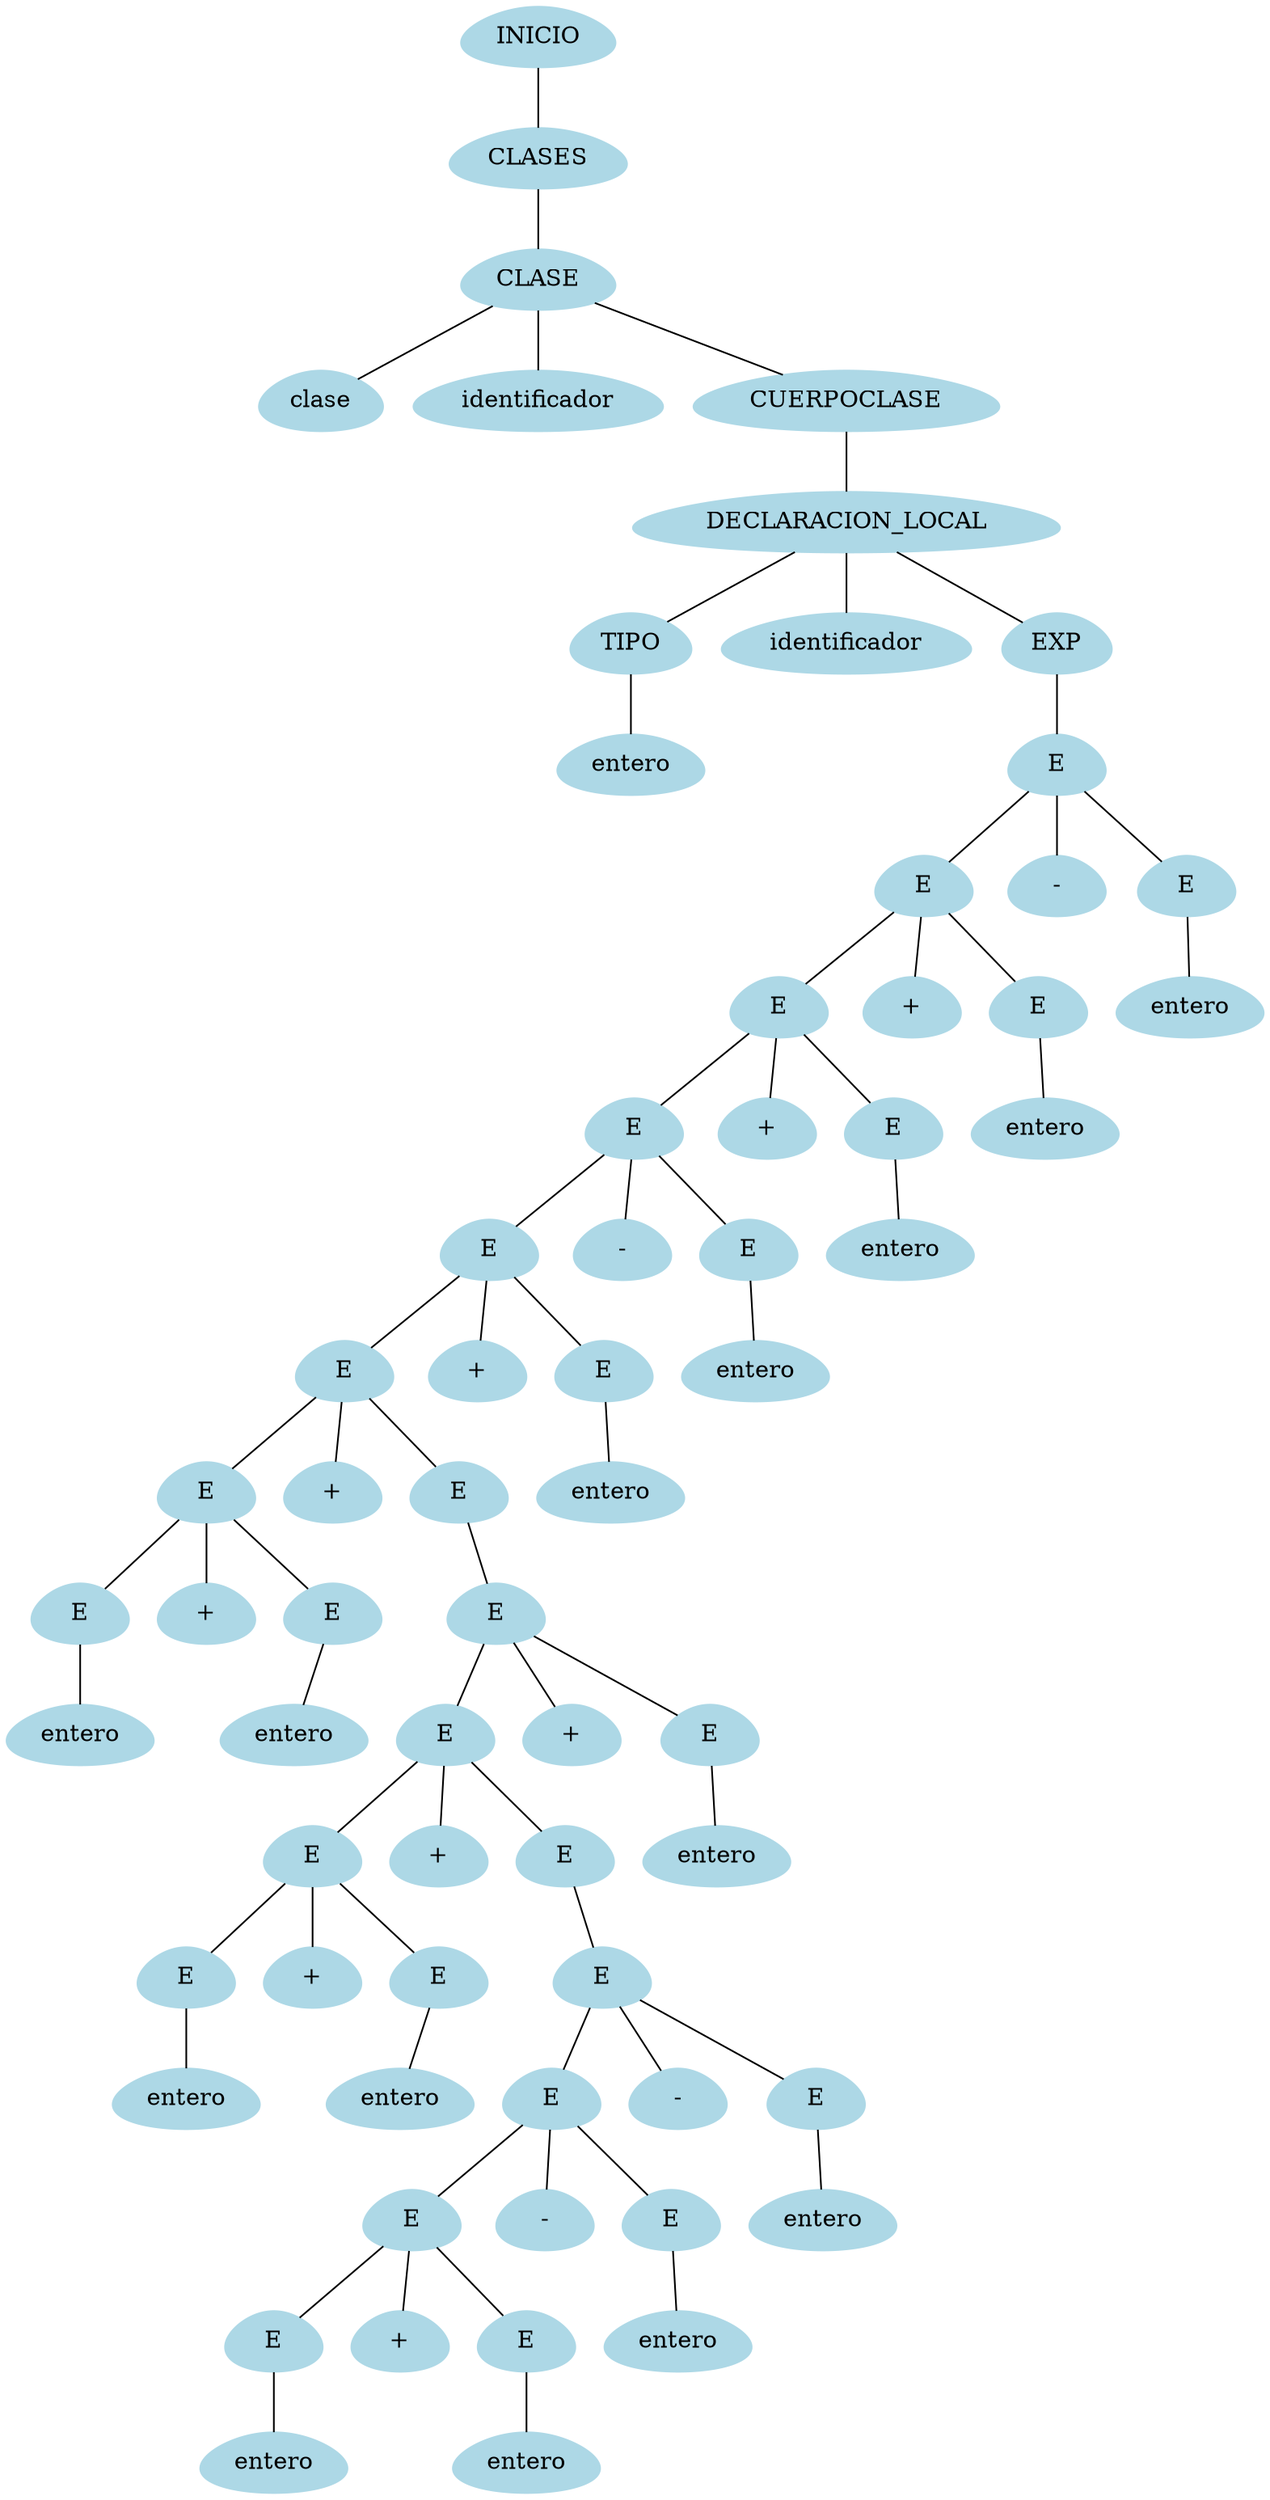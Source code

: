 Graph G {node [shape = egg];node0[label = "INICIO", style = filled, color = lightblue];node1[label = "CLASES", style = filled, color = lightblue];node2[label = "CLASE", style = filled, color = lightblue];node3[label = "clase", style = filled, color = lightblue];node4[label = "identificador", style = filled, color = lightblue];node5[label = "CUERPOCLASE", style = filled, color = lightblue];node6[label = "DECLARACION_LOCAL", style = filled, color = lightblue];node7[label = "TIPO", style = filled, color = lightblue];node8[label = "entero", style = filled, color = lightblue];node9[label = "identificador", style = filled, color = lightblue];node10[label = "EXP", style = filled, color = lightblue];node11[label = "E", style = filled, color = lightblue];node12[label = "E", style = filled, color = lightblue];node13[label = "E", style = filled, color = lightblue];node14[label = "E", style = filled, color = lightblue];node15[label = "E", style = filled, color = lightblue];node16[label = "E", style = filled, color = lightblue];node17[label = "E", style = filled, color = lightblue];node18[label = "E", style = filled, color = lightblue];node19[label = "entero", style = filled, color = lightblue];node20[label = "+", style = filled, color = lightblue];node21[label = "E", style = filled, color = lightblue];node22[label = "entero", style = filled, color = lightblue];node23[label = "+", style = filled, color = lightblue];node24[label = "E", style = filled, color = lightblue];node25[label = "E", style = filled, color = lightblue];node26[label = "E", style = filled, color = lightblue];node27[label = "E", style = filled, color = lightblue];node28[label = "E", style = filled, color = lightblue];node29[label = "entero", style = filled, color = lightblue];node30[label = "+", style = filled, color = lightblue];node31[label = "E", style = filled, color = lightblue];node32[label = "entero", style = filled, color = lightblue];node33[label = "+", style = filled, color = lightblue];node34[label = "E", style = filled, color = lightblue];node35[label = "E", style = filled, color = lightblue];node36[label = "E", style = filled, color = lightblue];node37[label = "E", style = filled, color = lightblue];node38[label = "E", style = filled, color = lightblue];node39[label = "entero", style = filled, color = lightblue];node40[label = "+", style = filled, color = lightblue];node41[label = "E", style = filled, color = lightblue];node42[label = "entero", style = filled, color = lightblue];node43[label = "-", style = filled, color = lightblue];node44[label = "E", style = filled, color = lightblue];node45[label = "entero", style = filled, color = lightblue];node46[label = "-", style = filled, color = lightblue];node47[label = "E", style = filled, color = lightblue];node48[label = "entero", style = filled, color = lightblue];node49[label = "+", style = filled, color = lightblue];node50[label = "E", style = filled, color = lightblue];node51[label = "entero", style = filled, color = lightblue];node52[label = "+", style = filled, color = lightblue];node53[label = "E", style = filled, color = lightblue];node54[label = "entero", style = filled, color = lightblue];node55[label = "-", style = filled, color = lightblue];node56[label = "E", style = filled, color = lightblue];node57[label = "entero", style = filled, color = lightblue];node58[label = "+", style = filled, color = lightblue];node59[label = "E", style = filled, color = lightblue];node60[label = "entero", style = filled, color = lightblue];node61[label = "+", style = filled, color = lightblue];node62[label = "E", style = filled, color = lightblue];node63[label = "entero", style = filled, color = lightblue];node64[label = "-", style = filled, color = lightblue];node65[label = "E", style = filled, color = lightblue];node66[label = "entero", style = filled, color = lightblue];"node0"--"node1""node1"--"node2""node2"--"node3""node2"--"node4""node2"--"node5""node5"--"node6""node6"--"node7""node7"--"node8""node6"--"node9""node6"--"node10""node10"--"node11""node11"--"node12""node12"--"node13""node13"--"node14""node14"--"node15""node15"--"node16""node16"--"node17""node17"--"node18""node18"--"node19""node17"--"node20""node17"--"node21""node21"--"node22""node16"--"node23""node16"--"node24""node24"--"node25""node25"--"node26""node26"--"node27""node27"--"node28""node28"--"node29""node27"--"node30""node27"--"node31""node31"--"node32""node26"--"node33""node26"--"node34""node34"--"node35""node35"--"node36""node36"--"node37""node37"--"node38""node38"--"node39""node37"--"node40""node37"--"node41""node41"--"node42""node36"--"node43""node36"--"node44""node44"--"node45""node35"--"node46""node35"--"node47""node47"--"node48""node25"--"node49""node25"--"node50""node50"--"node51""node15"--"node52""node15"--"node53""node53"--"node54""node14"--"node55""node14"--"node56""node56"--"node57""node13"--"node58""node13"--"node59""node59"--"node60""node12"--"node61""node12"--"node62""node62"--"node63""node11"--"node64""node11"--"node65""node65"--"node66"}